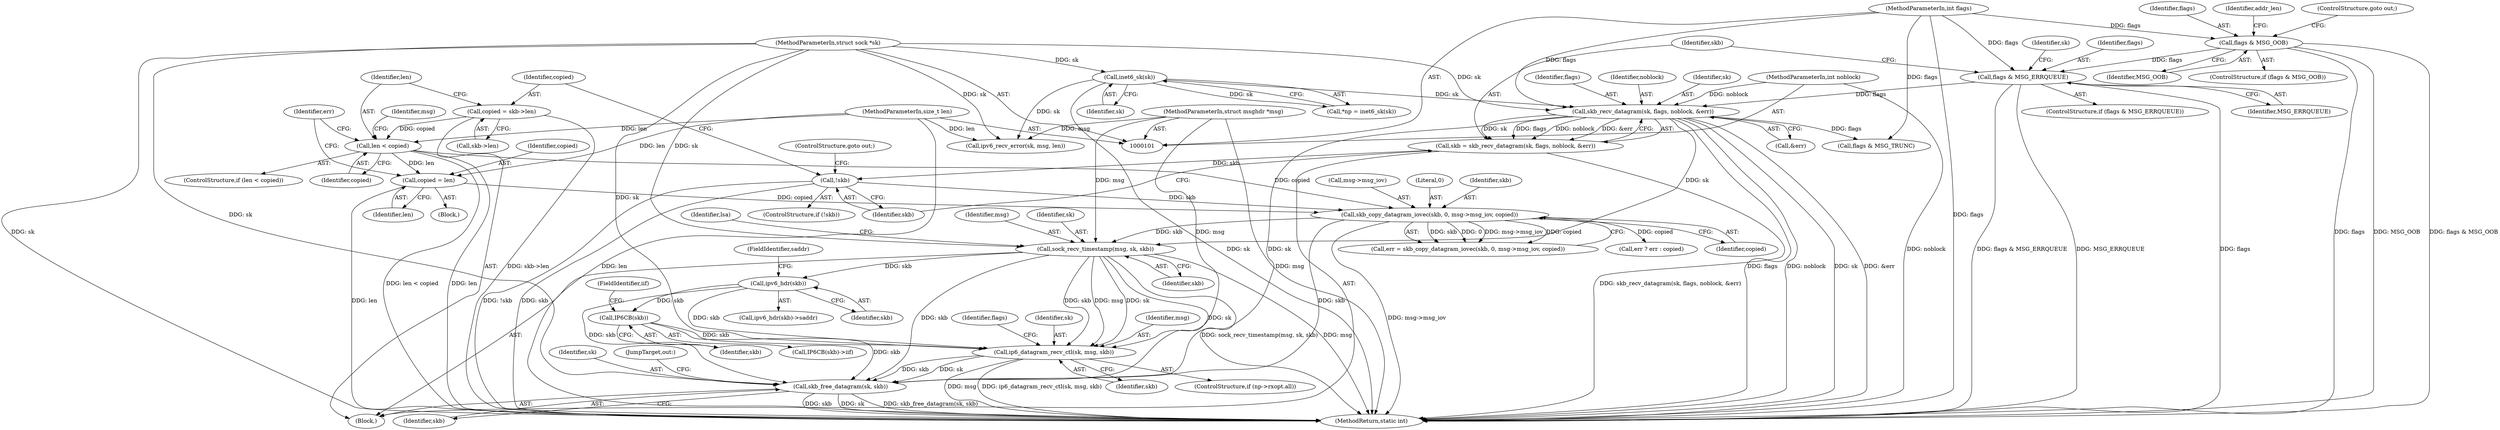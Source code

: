 digraph "0_linux_b860d3cc62877fad02863e2a08efff69a19382d2@API" {
"1000259" [label="(Call,ip6_datagram_recv_ctl(sk, msg, skb))"];
"1000197" [label="(Call,sock_recv_timestamp(msg, sk, skb))"];
"1000104" [label="(MethodParameterIn,struct msghdr *msg)"];
"1000157" [label="(Call,skb_recv_datagram(sk, flags, noblock, &err))"];
"1000113" [label="(Call,inet6_sk(sk))"];
"1000103" [label="(MethodParameterIn,struct sock *sk)"];
"1000147" [label="(Call,flags & MSG_ERRQUEUE)"];
"1000134" [label="(Call,flags & MSG_OOB)"];
"1000107" [label="(MethodParameterIn,int flags)"];
"1000106" [label="(MethodParameterIn,int noblock)"];
"1000187" [label="(Call,skb_copy_datagram_iovec(skb, 0, msg->msg_iov, copied))"];
"1000164" [label="(Call,!skb)"];
"1000155" [label="(Call,skb = skb_recv_datagram(sk, flags, noblock, &err))"];
"1000182" [label="(Call,copied = len)"];
"1000173" [label="(Call,len < copied)"];
"1000105" [label="(MethodParameterIn,size_t len)"];
"1000167" [label="(Call,copied = skb->len)"];
"1000250" [label="(Call,IP6CB(skb))"];
"1000219" [label="(Call,ipv6_hdr(skb))"];
"1000273" [label="(Call,skb_free_datagram(sk, skb))"];
"1000185" [label="(Call,err = skb_copy_datagram_iovec(skb, 0, msg->msg_iov, copied))"];
"1000160" [label="(Identifier,noblock)"];
"1000166" [label="(ControlStructure,goto out;)"];
"1000135" [label="(Identifier,flags)"];
"1000251" [label="(Identifier,skb)"];
"1000157" [label="(Call,skb_recv_datagram(sk, flags, noblock, &err))"];
"1000219" [label="(Call,ipv6_hdr(skb))"];
"1000198" [label="(Identifier,msg)"];
"1000104" [label="(MethodParameterIn,struct msghdr *msg)"];
"1000274" [label="(Identifier,sk)"];
"1000197" [label="(Call,sock_recv_timestamp(msg, sk, skb))"];
"1000103" [label="(MethodParameterIn,struct sock *sk)"];
"1000273" [label="(Call,skb_free_datagram(sk, skb))"];
"1000249" [label="(Call,IP6CB(skb)->iif)"];
"1000261" [label="(Identifier,msg)"];
"1000158" [label="(Identifier,sk)"];
"1000111" [label="(Call,*np = inet6_sk(sk))"];
"1000146" [label="(ControlStructure,if (flags & MSG_ERRQUEUE))"];
"1000156" [label="(Identifier,skb)"];
"1000163" [label="(ControlStructure,if (!skb))"];
"1000187" [label="(Call,skb_copy_datagram_iovec(skb, 0, msg->msg_iov, copied))"];
"1000161" [label="(Call,&err)"];
"1000265" [label="(Identifier,flags)"];
"1000175" [label="(Identifier,copied)"];
"1000250" [label="(Call,IP6CB(skb))"];
"1000155" [label="(Call,skb = skb_recv_datagram(sk, flags, noblock, &err))"];
"1000176" [label="(Block,)"];
"1000199" [label="(Identifier,sk)"];
"1000169" [label="(Call,skb->len)"];
"1000179" [label="(Identifier,msg)"];
"1000189" [label="(Literal,0)"];
"1000148" [label="(Identifier,flags)"];
"1000109" [label="(Block,)"];
"1000107" [label="(MethodParameterIn,int flags)"];
"1000136" [label="(Identifier,MSG_OOB)"];
"1000165" [label="(Identifier,skb)"];
"1000168" [label="(Identifier,copied)"];
"1000275" [label="(Identifier,skb)"];
"1000188" [label="(Identifier,skb)"];
"1000200" [label="(Identifier,skb)"];
"1000264" [label="(Call,flags & MSG_TRUNC)"];
"1000167" [label="(Call,copied = skb->len)"];
"1000134" [label="(Call,flags & MSG_OOB)"];
"1000262" [label="(Identifier,skb)"];
"1000159" [label="(Identifier,flags)"];
"1000174" [label="(Identifier,len)"];
"1000282" [label="(MethodReturn,static int)"];
"1000149" [label="(Identifier,MSG_ERRQUEUE)"];
"1000133" [label="(ControlStructure,if (flags & MSG_OOB))"];
"1000260" [label="(Identifier,sk)"];
"1000164" [label="(Call,!skb)"];
"1000278" [label="(Call,err ? err : copied)"];
"1000184" [label="(Identifier,len)"];
"1000190" [label="(Call,msg->msg_iov)"];
"1000182" [label="(Call,copied = len)"];
"1000113" [label="(Call,inet6_sk(sk))"];
"1000172" [label="(ControlStructure,if (len < copied))"];
"1000173" [label="(Call,len < copied)"];
"1000186" [label="(Identifier,err)"];
"1000114" [label="(Identifier,sk)"];
"1000220" [label="(Identifier,skb)"];
"1000151" [label="(Call,ipv6_recv_error(sk, msg, len))"];
"1000147" [label="(Call,flags & MSG_ERRQUEUE)"];
"1000218" [label="(Call,ipv6_hdr(skb)->saddr)"];
"1000259" [label="(Call,ip6_datagram_recv_ctl(sk, msg, skb))"];
"1000183" [label="(Identifier,copied)"];
"1000193" [label="(Identifier,copied)"];
"1000105" [label="(MethodParameterIn,size_t len)"];
"1000152" [label="(Identifier,sk)"];
"1000253" [label="(ControlStructure,if (np->rxopt.all))"];
"1000139" [label="(Identifier,addr_len)"];
"1000252" [label="(FieldIdentifier,iif)"];
"1000221" [label="(FieldIdentifier,saddr)"];
"1000106" [label="(MethodParameterIn,int noblock)"];
"1000276" [label="(JumpTarget,out:)"];
"1000137" [label="(ControlStructure,goto out;)"];
"1000202" [label="(Identifier,lsa)"];
"1000259" -> "1000253"  [label="AST: "];
"1000259" -> "1000262"  [label="CFG: "];
"1000260" -> "1000259"  [label="AST: "];
"1000261" -> "1000259"  [label="AST: "];
"1000262" -> "1000259"  [label="AST: "];
"1000265" -> "1000259"  [label="CFG: "];
"1000259" -> "1000282"  [label="DDG: ip6_datagram_recv_ctl(sk, msg, skb)"];
"1000259" -> "1000282"  [label="DDG: msg"];
"1000197" -> "1000259"  [label="DDG: sk"];
"1000197" -> "1000259"  [label="DDG: msg"];
"1000197" -> "1000259"  [label="DDG: skb"];
"1000103" -> "1000259"  [label="DDG: sk"];
"1000104" -> "1000259"  [label="DDG: msg"];
"1000250" -> "1000259"  [label="DDG: skb"];
"1000219" -> "1000259"  [label="DDG: skb"];
"1000259" -> "1000273"  [label="DDG: sk"];
"1000259" -> "1000273"  [label="DDG: skb"];
"1000197" -> "1000109"  [label="AST: "];
"1000197" -> "1000200"  [label="CFG: "];
"1000198" -> "1000197"  [label="AST: "];
"1000199" -> "1000197"  [label="AST: "];
"1000200" -> "1000197"  [label="AST: "];
"1000202" -> "1000197"  [label="CFG: "];
"1000197" -> "1000282"  [label="DDG: sock_recv_timestamp(msg, sk, skb)"];
"1000197" -> "1000282"  [label="DDG: msg"];
"1000104" -> "1000197"  [label="DDG: msg"];
"1000157" -> "1000197"  [label="DDG: sk"];
"1000103" -> "1000197"  [label="DDG: sk"];
"1000187" -> "1000197"  [label="DDG: skb"];
"1000197" -> "1000219"  [label="DDG: skb"];
"1000197" -> "1000273"  [label="DDG: sk"];
"1000197" -> "1000273"  [label="DDG: skb"];
"1000104" -> "1000101"  [label="AST: "];
"1000104" -> "1000282"  [label="DDG: msg"];
"1000104" -> "1000151"  [label="DDG: msg"];
"1000157" -> "1000155"  [label="AST: "];
"1000157" -> "1000161"  [label="CFG: "];
"1000158" -> "1000157"  [label="AST: "];
"1000159" -> "1000157"  [label="AST: "];
"1000160" -> "1000157"  [label="AST: "];
"1000161" -> "1000157"  [label="AST: "];
"1000155" -> "1000157"  [label="CFG: "];
"1000157" -> "1000282"  [label="DDG: flags"];
"1000157" -> "1000282"  [label="DDG: noblock"];
"1000157" -> "1000282"  [label="DDG: sk"];
"1000157" -> "1000282"  [label="DDG: &err"];
"1000157" -> "1000155"  [label="DDG: sk"];
"1000157" -> "1000155"  [label="DDG: flags"];
"1000157" -> "1000155"  [label="DDG: noblock"];
"1000157" -> "1000155"  [label="DDG: &err"];
"1000113" -> "1000157"  [label="DDG: sk"];
"1000103" -> "1000157"  [label="DDG: sk"];
"1000147" -> "1000157"  [label="DDG: flags"];
"1000107" -> "1000157"  [label="DDG: flags"];
"1000106" -> "1000157"  [label="DDG: noblock"];
"1000157" -> "1000264"  [label="DDG: flags"];
"1000157" -> "1000273"  [label="DDG: sk"];
"1000113" -> "1000111"  [label="AST: "];
"1000113" -> "1000114"  [label="CFG: "];
"1000114" -> "1000113"  [label="AST: "];
"1000111" -> "1000113"  [label="CFG: "];
"1000113" -> "1000282"  [label="DDG: sk"];
"1000113" -> "1000111"  [label="DDG: sk"];
"1000103" -> "1000113"  [label="DDG: sk"];
"1000113" -> "1000151"  [label="DDG: sk"];
"1000103" -> "1000101"  [label="AST: "];
"1000103" -> "1000282"  [label="DDG: sk"];
"1000103" -> "1000151"  [label="DDG: sk"];
"1000103" -> "1000273"  [label="DDG: sk"];
"1000147" -> "1000146"  [label="AST: "];
"1000147" -> "1000149"  [label="CFG: "];
"1000148" -> "1000147"  [label="AST: "];
"1000149" -> "1000147"  [label="AST: "];
"1000152" -> "1000147"  [label="CFG: "];
"1000156" -> "1000147"  [label="CFG: "];
"1000147" -> "1000282"  [label="DDG: MSG_ERRQUEUE"];
"1000147" -> "1000282"  [label="DDG: flags"];
"1000147" -> "1000282"  [label="DDG: flags & MSG_ERRQUEUE"];
"1000134" -> "1000147"  [label="DDG: flags"];
"1000107" -> "1000147"  [label="DDG: flags"];
"1000134" -> "1000133"  [label="AST: "];
"1000134" -> "1000136"  [label="CFG: "];
"1000135" -> "1000134"  [label="AST: "];
"1000136" -> "1000134"  [label="AST: "];
"1000137" -> "1000134"  [label="CFG: "];
"1000139" -> "1000134"  [label="CFG: "];
"1000134" -> "1000282"  [label="DDG: flags & MSG_OOB"];
"1000134" -> "1000282"  [label="DDG: flags"];
"1000134" -> "1000282"  [label="DDG: MSG_OOB"];
"1000107" -> "1000134"  [label="DDG: flags"];
"1000107" -> "1000101"  [label="AST: "];
"1000107" -> "1000282"  [label="DDG: flags"];
"1000107" -> "1000264"  [label="DDG: flags"];
"1000106" -> "1000101"  [label="AST: "];
"1000106" -> "1000282"  [label="DDG: noblock"];
"1000187" -> "1000185"  [label="AST: "];
"1000187" -> "1000193"  [label="CFG: "];
"1000188" -> "1000187"  [label="AST: "];
"1000189" -> "1000187"  [label="AST: "];
"1000190" -> "1000187"  [label="AST: "];
"1000193" -> "1000187"  [label="AST: "];
"1000185" -> "1000187"  [label="CFG: "];
"1000187" -> "1000282"  [label="DDG: msg->msg_iov"];
"1000187" -> "1000185"  [label="DDG: skb"];
"1000187" -> "1000185"  [label="DDG: 0"];
"1000187" -> "1000185"  [label="DDG: msg->msg_iov"];
"1000187" -> "1000185"  [label="DDG: copied"];
"1000164" -> "1000187"  [label="DDG: skb"];
"1000182" -> "1000187"  [label="DDG: copied"];
"1000173" -> "1000187"  [label="DDG: copied"];
"1000187" -> "1000273"  [label="DDG: skb"];
"1000187" -> "1000278"  [label="DDG: copied"];
"1000164" -> "1000163"  [label="AST: "];
"1000164" -> "1000165"  [label="CFG: "];
"1000165" -> "1000164"  [label="AST: "];
"1000166" -> "1000164"  [label="CFG: "];
"1000168" -> "1000164"  [label="CFG: "];
"1000164" -> "1000282"  [label="DDG: !skb"];
"1000164" -> "1000282"  [label="DDG: skb"];
"1000155" -> "1000164"  [label="DDG: skb"];
"1000155" -> "1000109"  [label="AST: "];
"1000156" -> "1000155"  [label="AST: "];
"1000165" -> "1000155"  [label="CFG: "];
"1000155" -> "1000282"  [label="DDG: skb_recv_datagram(sk, flags, noblock, &err)"];
"1000182" -> "1000176"  [label="AST: "];
"1000182" -> "1000184"  [label="CFG: "];
"1000183" -> "1000182"  [label="AST: "];
"1000184" -> "1000182"  [label="AST: "];
"1000186" -> "1000182"  [label="CFG: "];
"1000182" -> "1000282"  [label="DDG: len"];
"1000173" -> "1000182"  [label="DDG: len"];
"1000105" -> "1000182"  [label="DDG: len"];
"1000173" -> "1000172"  [label="AST: "];
"1000173" -> "1000175"  [label="CFG: "];
"1000174" -> "1000173"  [label="AST: "];
"1000175" -> "1000173"  [label="AST: "];
"1000179" -> "1000173"  [label="CFG: "];
"1000186" -> "1000173"  [label="CFG: "];
"1000173" -> "1000282"  [label="DDG: len < copied"];
"1000173" -> "1000282"  [label="DDG: len"];
"1000105" -> "1000173"  [label="DDG: len"];
"1000167" -> "1000173"  [label="DDG: copied"];
"1000105" -> "1000101"  [label="AST: "];
"1000105" -> "1000282"  [label="DDG: len"];
"1000105" -> "1000151"  [label="DDG: len"];
"1000167" -> "1000109"  [label="AST: "];
"1000167" -> "1000169"  [label="CFG: "];
"1000168" -> "1000167"  [label="AST: "];
"1000169" -> "1000167"  [label="AST: "];
"1000174" -> "1000167"  [label="CFG: "];
"1000167" -> "1000282"  [label="DDG: skb->len"];
"1000250" -> "1000249"  [label="AST: "];
"1000250" -> "1000251"  [label="CFG: "];
"1000251" -> "1000250"  [label="AST: "];
"1000252" -> "1000250"  [label="CFG: "];
"1000219" -> "1000250"  [label="DDG: skb"];
"1000250" -> "1000273"  [label="DDG: skb"];
"1000219" -> "1000218"  [label="AST: "];
"1000219" -> "1000220"  [label="CFG: "];
"1000220" -> "1000219"  [label="AST: "];
"1000221" -> "1000219"  [label="CFG: "];
"1000219" -> "1000273"  [label="DDG: skb"];
"1000273" -> "1000109"  [label="AST: "];
"1000273" -> "1000275"  [label="CFG: "];
"1000274" -> "1000273"  [label="AST: "];
"1000275" -> "1000273"  [label="AST: "];
"1000276" -> "1000273"  [label="CFG: "];
"1000273" -> "1000282"  [label="DDG: skb"];
"1000273" -> "1000282"  [label="DDG: sk"];
"1000273" -> "1000282"  [label="DDG: skb_free_datagram(sk, skb)"];
}
